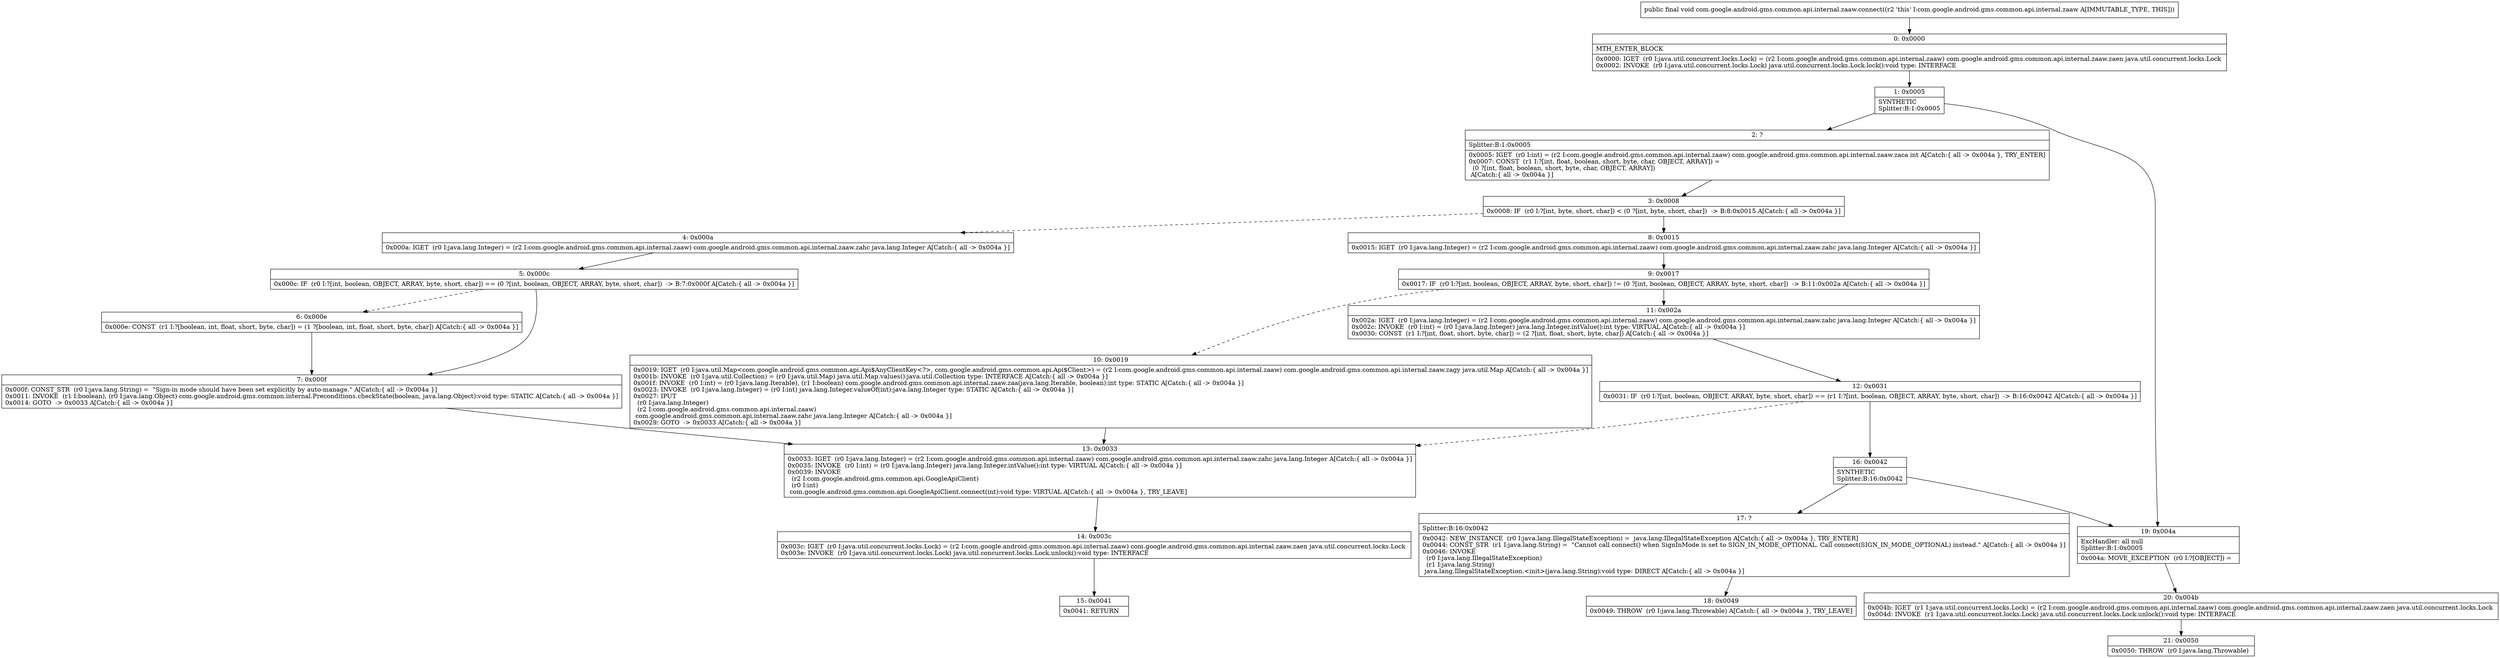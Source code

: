 digraph "CFG forcom.google.android.gms.common.api.internal.zaaw.connect()V" {
Node_0 [shape=record,label="{0\:\ 0x0000|MTH_ENTER_BLOCK\l|0x0000: IGET  (r0 I:java.util.concurrent.locks.Lock) = (r2 I:com.google.android.gms.common.api.internal.zaaw) com.google.android.gms.common.api.internal.zaaw.zaen java.util.concurrent.locks.Lock \l0x0002: INVOKE  (r0 I:java.util.concurrent.locks.Lock) java.util.concurrent.locks.Lock.lock():void type: INTERFACE \l}"];
Node_1 [shape=record,label="{1\:\ 0x0005|SYNTHETIC\lSplitter:B:1:0x0005\l}"];
Node_2 [shape=record,label="{2\:\ ?|Splitter:B:1:0x0005\l|0x0005: IGET  (r0 I:int) = (r2 I:com.google.android.gms.common.api.internal.zaaw) com.google.android.gms.common.api.internal.zaaw.zaca int A[Catch:\{ all \-\> 0x004a \}, TRY_ENTER]\l0x0007: CONST  (r1 I:?[int, float, boolean, short, byte, char, OBJECT, ARRAY]) = \l  (0 ?[int, float, boolean, short, byte, char, OBJECT, ARRAY])\l A[Catch:\{ all \-\> 0x004a \}]\l}"];
Node_3 [shape=record,label="{3\:\ 0x0008|0x0008: IF  (r0 I:?[int, byte, short, char]) \< (0 ?[int, byte, short, char])  \-\> B:8:0x0015 A[Catch:\{ all \-\> 0x004a \}]\l}"];
Node_4 [shape=record,label="{4\:\ 0x000a|0x000a: IGET  (r0 I:java.lang.Integer) = (r2 I:com.google.android.gms.common.api.internal.zaaw) com.google.android.gms.common.api.internal.zaaw.zahc java.lang.Integer A[Catch:\{ all \-\> 0x004a \}]\l}"];
Node_5 [shape=record,label="{5\:\ 0x000c|0x000c: IF  (r0 I:?[int, boolean, OBJECT, ARRAY, byte, short, char]) == (0 ?[int, boolean, OBJECT, ARRAY, byte, short, char])  \-\> B:7:0x000f A[Catch:\{ all \-\> 0x004a \}]\l}"];
Node_6 [shape=record,label="{6\:\ 0x000e|0x000e: CONST  (r1 I:?[boolean, int, float, short, byte, char]) = (1 ?[boolean, int, float, short, byte, char]) A[Catch:\{ all \-\> 0x004a \}]\l}"];
Node_7 [shape=record,label="{7\:\ 0x000f|0x000f: CONST_STR  (r0 I:java.lang.String) =  \"Sign\-in mode should have been set explicitly by auto\-manage.\" A[Catch:\{ all \-\> 0x004a \}]\l0x0011: INVOKE  (r1 I:boolean), (r0 I:java.lang.Object) com.google.android.gms.common.internal.Preconditions.checkState(boolean, java.lang.Object):void type: STATIC A[Catch:\{ all \-\> 0x004a \}]\l0x0014: GOTO  \-\> 0x0033 A[Catch:\{ all \-\> 0x004a \}]\l}"];
Node_8 [shape=record,label="{8\:\ 0x0015|0x0015: IGET  (r0 I:java.lang.Integer) = (r2 I:com.google.android.gms.common.api.internal.zaaw) com.google.android.gms.common.api.internal.zaaw.zahc java.lang.Integer A[Catch:\{ all \-\> 0x004a \}]\l}"];
Node_9 [shape=record,label="{9\:\ 0x0017|0x0017: IF  (r0 I:?[int, boolean, OBJECT, ARRAY, byte, short, char]) != (0 ?[int, boolean, OBJECT, ARRAY, byte, short, char])  \-\> B:11:0x002a A[Catch:\{ all \-\> 0x004a \}]\l}"];
Node_10 [shape=record,label="{10\:\ 0x0019|0x0019: IGET  (r0 I:java.util.Map\<com.google.android.gms.common.api.Api$AnyClientKey\<?\>, com.google.android.gms.common.api.Api$Client\>) = (r2 I:com.google.android.gms.common.api.internal.zaaw) com.google.android.gms.common.api.internal.zaaw.zagy java.util.Map A[Catch:\{ all \-\> 0x004a \}]\l0x001b: INVOKE  (r0 I:java.util.Collection) = (r0 I:java.util.Map) java.util.Map.values():java.util.Collection type: INTERFACE A[Catch:\{ all \-\> 0x004a \}]\l0x001f: INVOKE  (r0 I:int) = (r0 I:java.lang.Iterable), (r1 I:boolean) com.google.android.gms.common.api.internal.zaaw.zaa(java.lang.Iterable, boolean):int type: STATIC A[Catch:\{ all \-\> 0x004a \}]\l0x0023: INVOKE  (r0 I:java.lang.Integer) = (r0 I:int) java.lang.Integer.valueOf(int):java.lang.Integer type: STATIC A[Catch:\{ all \-\> 0x004a \}]\l0x0027: IPUT  \l  (r0 I:java.lang.Integer)\l  (r2 I:com.google.android.gms.common.api.internal.zaaw)\l com.google.android.gms.common.api.internal.zaaw.zahc java.lang.Integer A[Catch:\{ all \-\> 0x004a \}]\l0x0029: GOTO  \-\> 0x0033 A[Catch:\{ all \-\> 0x004a \}]\l}"];
Node_11 [shape=record,label="{11\:\ 0x002a|0x002a: IGET  (r0 I:java.lang.Integer) = (r2 I:com.google.android.gms.common.api.internal.zaaw) com.google.android.gms.common.api.internal.zaaw.zahc java.lang.Integer A[Catch:\{ all \-\> 0x004a \}]\l0x002c: INVOKE  (r0 I:int) = (r0 I:java.lang.Integer) java.lang.Integer.intValue():int type: VIRTUAL A[Catch:\{ all \-\> 0x004a \}]\l0x0030: CONST  (r1 I:?[int, float, short, byte, char]) = (2 ?[int, float, short, byte, char]) A[Catch:\{ all \-\> 0x004a \}]\l}"];
Node_12 [shape=record,label="{12\:\ 0x0031|0x0031: IF  (r0 I:?[int, boolean, OBJECT, ARRAY, byte, short, char]) == (r1 I:?[int, boolean, OBJECT, ARRAY, byte, short, char])  \-\> B:16:0x0042 A[Catch:\{ all \-\> 0x004a \}]\l}"];
Node_13 [shape=record,label="{13\:\ 0x0033|0x0033: IGET  (r0 I:java.lang.Integer) = (r2 I:com.google.android.gms.common.api.internal.zaaw) com.google.android.gms.common.api.internal.zaaw.zahc java.lang.Integer A[Catch:\{ all \-\> 0x004a \}]\l0x0035: INVOKE  (r0 I:int) = (r0 I:java.lang.Integer) java.lang.Integer.intValue():int type: VIRTUAL A[Catch:\{ all \-\> 0x004a \}]\l0x0039: INVOKE  \l  (r2 I:com.google.android.gms.common.api.GoogleApiClient)\l  (r0 I:int)\l com.google.android.gms.common.api.GoogleApiClient.connect(int):void type: VIRTUAL A[Catch:\{ all \-\> 0x004a \}, TRY_LEAVE]\l}"];
Node_14 [shape=record,label="{14\:\ 0x003c|0x003c: IGET  (r0 I:java.util.concurrent.locks.Lock) = (r2 I:com.google.android.gms.common.api.internal.zaaw) com.google.android.gms.common.api.internal.zaaw.zaen java.util.concurrent.locks.Lock \l0x003e: INVOKE  (r0 I:java.util.concurrent.locks.Lock) java.util.concurrent.locks.Lock.unlock():void type: INTERFACE \l}"];
Node_15 [shape=record,label="{15\:\ 0x0041|0x0041: RETURN   \l}"];
Node_16 [shape=record,label="{16\:\ 0x0042|SYNTHETIC\lSplitter:B:16:0x0042\l}"];
Node_17 [shape=record,label="{17\:\ ?|Splitter:B:16:0x0042\l|0x0042: NEW_INSTANCE  (r0 I:java.lang.IllegalStateException) =  java.lang.IllegalStateException A[Catch:\{ all \-\> 0x004a \}, TRY_ENTER]\l0x0044: CONST_STR  (r1 I:java.lang.String) =  \"Cannot call connect() when SignInMode is set to SIGN_IN_MODE_OPTIONAL. Call connect(SIGN_IN_MODE_OPTIONAL) instead.\" A[Catch:\{ all \-\> 0x004a \}]\l0x0046: INVOKE  \l  (r0 I:java.lang.IllegalStateException)\l  (r1 I:java.lang.String)\l java.lang.IllegalStateException.\<init\>(java.lang.String):void type: DIRECT A[Catch:\{ all \-\> 0x004a \}]\l}"];
Node_18 [shape=record,label="{18\:\ 0x0049|0x0049: THROW  (r0 I:java.lang.Throwable) A[Catch:\{ all \-\> 0x004a \}, TRY_LEAVE]\l}"];
Node_19 [shape=record,label="{19\:\ 0x004a|ExcHandler: all null\lSplitter:B:1:0x0005\l|0x004a: MOVE_EXCEPTION  (r0 I:?[OBJECT]) =  \l}"];
Node_20 [shape=record,label="{20\:\ 0x004b|0x004b: IGET  (r1 I:java.util.concurrent.locks.Lock) = (r2 I:com.google.android.gms.common.api.internal.zaaw) com.google.android.gms.common.api.internal.zaaw.zaen java.util.concurrent.locks.Lock \l0x004d: INVOKE  (r1 I:java.util.concurrent.locks.Lock) java.util.concurrent.locks.Lock.unlock():void type: INTERFACE \l}"];
Node_21 [shape=record,label="{21\:\ 0x0050|0x0050: THROW  (r0 I:java.lang.Throwable) \l}"];
MethodNode[shape=record,label="{public final void com.google.android.gms.common.api.internal.zaaw.connect((r2 'this' I:com.google.android.gms.common.api.internal.zaaw A[IMMUTABLE_TYPE, THIS])) }"];
MethodNode -> Node_0;
Node_0 -> Node_1;
Node_1 -> Node_2;
Node_1 -> Node_19;
Node_2 -> Node_3;
Node_3 -> Node_4[style=dashed];
Node_3 -> Node_8;
Node_4 -> Node_5;
Node_5 -> Node_6[style=dashed];
Node_5 -> Node_7;
Node_6 -> Node_7;
Node_7 -> Node_13;
Node_8 -> Node_9;
Node_9 -> Node_10[style=dashed];
Node_9 -> Node_11;
Node_10 -> Node_13;
Node_11 -> Node_12;
Node_12 -> Node_13[style=dashed];
Node_12 -> Node_16;
Node_13 -> Node_14;
Node_14 -> Node_15;
Node_16 -> Node_17;
Node_16 -> Node_19;
Node_17 -> Node_18;
Node_19 -> Node_20;
Node_20 -> Node_21;
}

